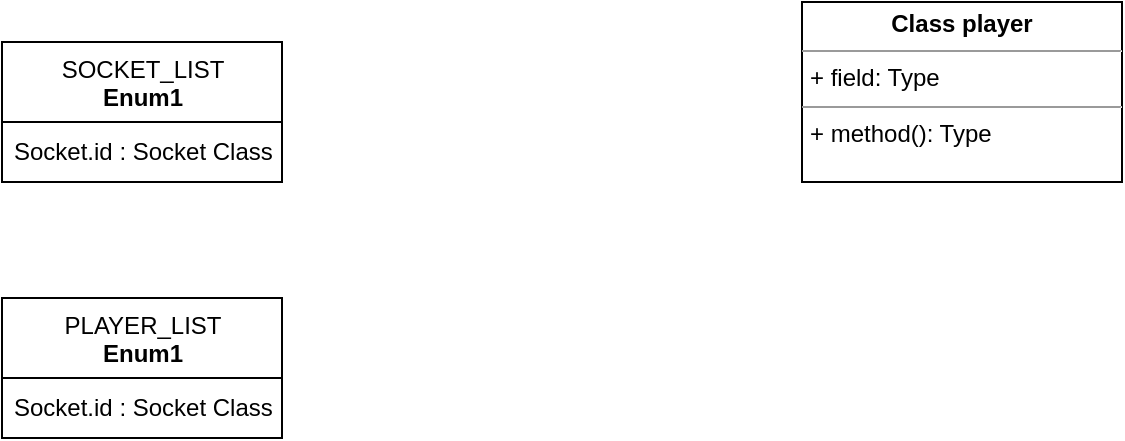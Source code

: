 <mxfile version="13.9.2" type="github">
  <diagram name="Page-1" id="c4acf3e9-155e-7222-9cf6-157b1a14988f">
    <mxGraphModel dx="1422" dy="772" grid="1" gridSize="10" guides="1" tooltips="1" connect="1" arrows="1" fold="1" page="1" pageScale="1" pageWidth="1169" pageHeight="827" background="#ffffff" math="0" shadow="0">
      <root>
        <mxCell id="0" />
        <mxCell id="1" parent="0" />
        <mxCell id="I635Rvkof4N3MDt83Tgy-2" value="PLAYER_LIST&lt;br&gt;&lt;b&gt;Enum1&lt;/b&gt;" style="swimlane;fontStyle=0;align=center;verticalAlign=top;childLayout=stackLayout;horizontal=1;startSize=40;horizontalStack=0;resizeParent=1;resizeParentMax=0;resizeLast=0;collapsible=0;marginBottom=0;html=1;" parent="1" vertex="1">
          <mxGeometry x="50" y="200" width="140" height="70" as="geometry" />
        </mxCell>
        <mxCell id="I635Rvkof4N3MDt83Tgy-3" value="Socket.id : Socket Class" style="text;html=1;strokeColor=none;fillColor=none;align=left;verticalAlign=middle;spacingLeft=4;spacingRight=4;overflow=hidden;rotatable=0;points=[[0,0.5],[1,0.5]];portConstraint=eastwest;" parent="I635Rvkof4N3MDt83Tgy-2" vertex="1">
          <mxGeometry y="40" width="140" height="30" as="geometry" />
        </mxCell>
        <mxCell id="17pSfspj1YoClNZH5Mpx-3" value="&lt;p style=&quot;margin: 0px ; margin-top: 4px ; text-align: center&quot;&gt;&lt;b&gt;Class player&lt;/b&gt;&lt;/p&gt;&lt;hr size=&quot;1&quot;&gt;&lt;p style=&quot;margin: 0px ; margin-left: 4px&quot;&gt;+ field: Type&lt;/p&gt;&lt;hr size=&quot;1&quot;&gt;&lt;p style=&quot;margin: 0px ; margin-left: 4px&quot;&gt;+ method(): Type&lt;/p&gt;" style="verticalAlign=top;align=left;overflow=fill;fontSize=12;fontFamily=Helvetica;html=1;" vertex="1" parent="1">
          <mxGeometry x="450" y="52" width="160" height="90" as="geometry" />
        </mxCell>
        <mxCell id="17pSfspj1YoClNZH5Mpx-4" value="SOCKET_LIST&lt;br&gt;&lt;b&gt;Enum1&lt;/b&gt;" style="swimlane;fontStyle=0;align=center;verticalAlign=top;childLayout=stackLayout;horizontal=1;startSize=40;horizontalStack=0;resizeParent=1;resizeParentMax=0;resizeLast=0;collapsible=0;marginBottom=0;html=1;" vertex="1" parent="1">
          <mxGeometry x="50" y="72" width="140" height="70" as="geometry" />
        </mxCell>
        <mxCell id="17pSfspj1YoClNZH5Mpx-5" value="Socket.id : Socket Class" style="text;html=1;strokeColor=none;fillColor=none;align=left;verticalAlign=middle;spacingLeft=4;spacingRight=4;overflow=hidden;rotatable=0;points=[[0,0.5],[1,0.5]];portConstraint=eastwest;" vertex="1" parent="17pSfspj1YoClNZH5Mpx-4">
          <mxGeometry y="40" width="140" height="30" as="geometry" />
        </mxCell>
      </root>
    </mxGraphModel>
  </diagram>
</mxfile>
